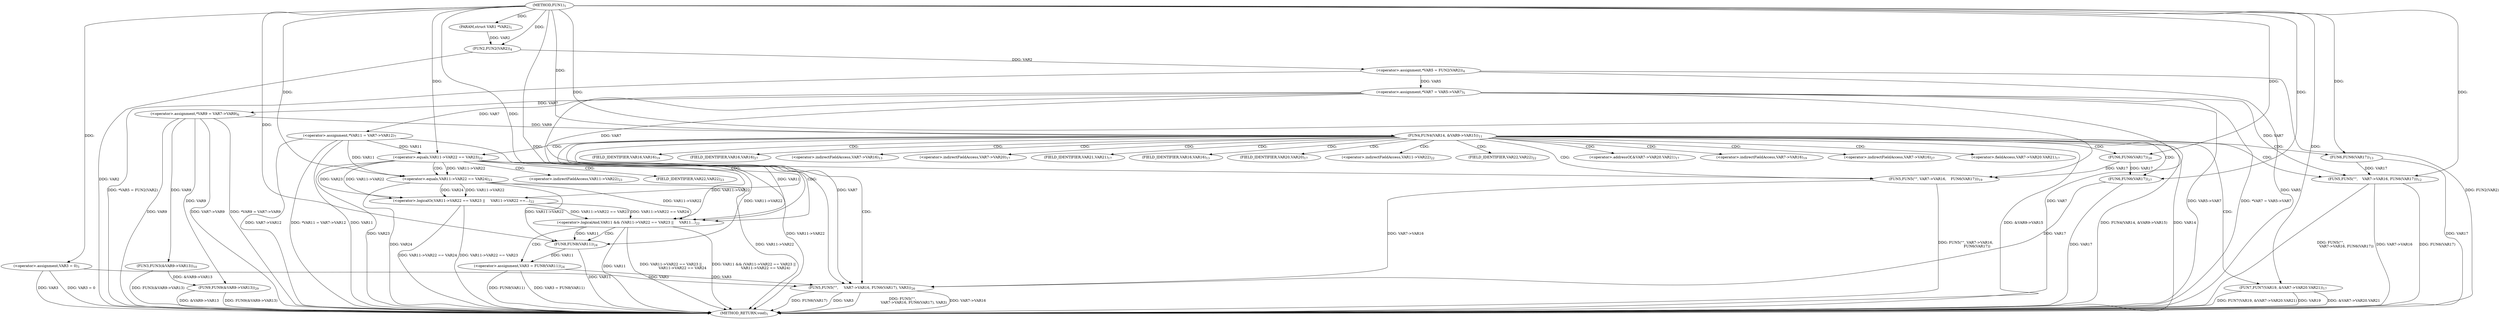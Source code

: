 digraph "FUN1" {  
"8" [label = <(METHOD,FUN1)<SUB>1</SUB>> ]
"107" [label = <(METHOD_RETURN,void)<SUB>1</SUB>> ]
"9" [label = <(PARAM,struct VAR1 *VAR2)<SUB>1</SUB>> ]
"12" [label = <(&lt;operator&gt;.assignment,VAR3 = 0)<SUB>3</SUB>> ]
"16" [label = <(&lt;operator&gt;.assignment,*VAR5 = FUN2(VAR2))<SUB>4</SUB>> ]
"21" [label = <(&lt;operator&gt;.assignment,*VAR7 = VAR5-&gt;VAR7)<SUB>5</SUB>> ]
"27" [label = <(&lt;operator&gt;.assignment,*VAR9 = VAR7-&gt;VAR9)<SUB>6</SUB>> ]
"33" [label = <(&lt;operator&gt;.assignment,*VAR11 = VAR7-&gt;VAR12)<SUB>7</SUB>> ]
"38" [label = <(FUN3,FUN3(&amp;VAR9-&gt;VAR13))<SUB>10</SUB>> ]
"59" [label = <(FUN7,FUN7(VAR19, &amp;VAR7-&gt;VAR20.VAR21))<SUB>17</SUB>> ]
"67" [label = <(FUN5,FUN5(&quot;&quot;, VAR7-&gt;VAR16,
		    FUN6(VAR17)))<SUB>19</SUB>> ]
"93" [label = <(FUN5,FUN5(&quot;&quot;,
 		    VAR7-&gt;VAR16, FUN6(VAR17), VAR3))<SUB>26</SUB>> ]
"102" [label = <(FUN9,FUN9(&amp;VAR9-&gt;VAR13))<SUB>29</SUB>> ]
"44" [label = <(FUN4,FUN4(VAR14, &amp;VAR9-&gt;VAR15))<SUB>11</SUB>> ]
"75" [label = <(&lt;operator&gt;.logicalAnd,VAR11 &amp;&amp; (VAR11-&gt;VAR22 == VAR23 ||
		     VAR11...)<SUB>22</SUB>> ]
"18" [label = <(FUN2,FUN2(VAR2))<SUB>4</SUB>> ]
"51" [label = <(FUN5,FUN5(&quot;&quot;,
			    VAR7-&gt;VAR16, FUN6(VAR17)))<SUB>12</SUB>> ]
"72" [label = <(FUN6,FUN6(VAR17))<SUB>20</SUB>> ]
"89" [label = <(&lt;operator&gt;.assignment,VAR3 = FUN8(VAR11))<SUB>24</SUB>> ]
"98" [label = <(FUN6,FUN6(VAR17))<SUB>27</SUB>> ]
"77" [label = <(&lt;operator&gt;.logicalOr,VAR11-&gt;VAR22 == VAR23 ||
		     VAR11-&gt;VAR22 ==...)<SUB>22</SUB>> ]
"56" [label = <(FUN6,FUN6(VAR17))<SUB>13</SUB>> ]
"78" [label = <(&lt;operator&gt;.equals,VAR11-&gt;VAR22 == VAR23)<SUB>22</SUB>> ]
"83" [label = <(&lt;operator&gt;.equals,VAR11-&gt;VAR22 == VAR24)<SUB>23</SUB>> ]
"91" [label = <(FUN8,FUN8(VAR11))<SUB>24</SUB>> ]
"61" [label = <(&lt;operator&gt;.addressOf,&amp;VAR7-&gt;VAR20.VAR21)<SUB>17</SUB>> ]
"69" [label = <(&lt;operator&gt;.indirectFieldAccess,VAR7-&gt;VAR16)<SUB>19</SUB>> ]
"95" [label = <(&lt;operator&gt;.indirectFieldAccess,VAR7-&gt;VAR16)<SUB>27</SUB>> ]
"62" [label = <(&lt;operator&gt;.fieldAccess,VAR7-&gt;VAR20.VAR21)<SUB>17</SUB>> ]
"71" [label = <(FIELD_IDENTIFIER,VAR16,VAR16)<SUB>19</SUB>> ]
"97" [label = <(FIELD_IDENTIFIER,VAR16,VAR16)<SUB>27</SUB>> ]
"53" [label = <(&lt;operator&gt;.indirectFieldAccess,VAR7-&gt;VAR16)<SUB>13</SUB>> ]
"63" [label = <(&lt;operator&gt;.indirectFieldAccess,VAR7-&gt;VAR20)<SUB>17</SUB>> ]
"66" [label = <(FIELD_IDENTIFIER,VAR21,VAR21)<SUB>17</SUB>> ]
"55" [label = <(FIELD_IDENTIFIER,VAR16,VAR16)<SUB>13</SUB>> ]
"65" [label = <(FIELD_IDENTIFIER,VAR20,VAR20)<SUB>17</SUB>> ]
"79" [label = <(&lt;operator&gt;.indirectFieldAccess,VAR11-&gt;VAR22)<SUB>22</SUB>> ]
"84" [label = <(&lt;operator&gt;.indirectFieldAccess,VAR11-&gt;VAR22)<SUB>23</SUB>> ]
"81" [label = <(FIELD_IDENTIFIER,VAR22,VAR22)<SUB>22</SUB>> ]
"86" [label = <(FIELD_IDENTIFIER,VAR22,VAR22)<SUB>23</SUB>> ]
  "12" -> "107"  [ label = "DDG: VAR3"] 
  "12" -> "107"  [ label = "DDG: VAR3 = 0"] 
  "16" -> "107"  [ label = "DDG: VAR5"] 
  "18" -> "107"  [ label = "DDG: VAR2"] 
  "16" -> "107"  [ label = "DDG: FUN2(VAR2)"] 
  "16" -> "107"  [ label = "DDG: *VAR5 = FUN2(VAR2)"] 
  "21" -> "107"  [ label = "DDG: VAR7"] 
  "21" -> "107"  [ label = "DDG: VAR5-&gt;VAR7"] 
  "21" -> "107"  [ label = "DDG: *VAR7 = VAR5-&gt;VAR7"] 
  "27" -> "107"  [ label = "DDG: VAR9"] 
  "27" -> "107"  [ label = "DDG: VAR7-&gt;VAR9"] 
  "27" -> "107"  [ label = "DDG: *VAR9 = VAR7-&gt;VAR9"] 
  "33" -> "107"  [ label = "DDG: VAR11"] 
  "33" -> "107"  [ label = "DDG: VAR7-&gt;VAR12"] 
  "33" -> "107"  [ label = "DDG: *VAR11 = VAR7-&gt;VAR12"] 
  "38" -> "107"  [ label = "DDG: FUN3(&amp;VAR9-&gt;VAR13)"] 
  "44" -> "107"  [ label = "DDG: &amp;VAR9-&gt;VAR15"] 
  "44" -> "107"  [ label = "DDG: FUN4(VAR14, &amp;VAR9-&gt;VAR15)"] 
  "59" -> "107"  [ label = "DDG: &amp;VAR7-&gt;VAR20.VAR21"] 
  "59" -> "107"  [ label = "DDG: FUN7(VAR19, &amp;VAR7-&gt;VAR20.VAR21)"] 
  "67" -> "107"  [ label = "DDG: FUN5(&quot;&quot;, VAR7-&gt;VAR16,
		    FUN6(VAR17))"] 
  "75" -> "107"  [ label = "DDG: VAR11"] 
  "78" -> "107"  [ label = "DDG: VAR11-&gt;VAR22"] 
  "77" -> "107"  [ label = "DDG: VAR11-&gt;VAR22 == VAR23"] 
  "83" -> "107"  [ label = "DDG: VAR11-&gt;VAR22"] 
  "77" -> "107"  [ label = "DDG: VAR11-&gt;VAR22 == VAR24"] 
  "75" -> "107"  [ label = "DDG: VAR11-&gt;VAR22 == VAR23 ||
		     VAR11-&gt;VAR22 == VAR24"] 
  "75" -> "107"  [ label = "DDG: VAR11 &amp;&amp; (VAR11-&gt;VAR22 == VAR23 ||
		     VAR11-&gt;VAR22 == VAR24)"] 
  "91" -> "107"  [ label = "DDG: VAR11"] 
  "89" -> "107"  [ label = "DDG: FUN8(VAR11)"] 
  "89" -> "107"  [ label = "DDG: VAR3 = FUN8(VAR11)"] 
  "93" -> "107"  [ label = "DDG: VAR7-&gt;VAR16"] 
  "98" -> "107"  [ label = "DDG: VAR17"] 
  "93" -> "107"  [ label = "DDG: FUN6(VAR17)"] 
  "93" -> "107"  [ label = "DDG: VAR3"] 
  "93" -> "107"  [ label = "DDG: FUN5(&quot;&quot;,
 		    VAR7-&gt;VAR16, FUN6(VAR17), VAR3)"] 
  "51" -> "107"  [ label = "DDG: VAR7-&gt;VAR16"] 
  "56" -> "107"  [ label = "DDG: VAR17"] 
  "51" -> "107"  [ label = "DDG: FUN6(VAR17)"] 
  "51" -> "107"  [ label = "DDG: FUN5(&quot;&quot;,
			    VAR7-&gt;VAR16, FUN6(VAR17))"] 
  "102" -> "107"  [ label = "DDG: &amp;VAR9-&gt;VAR13"] 
  "102" -> "107"  [ label = "DDG: FUN9(&amp;VAR9-&gt;VAR13)"] 
  "44" -> "107"  [ label = "DDG: VAR14"] 
  "78" -> "107"  [ label = "DDG: VAR23"] 
  "83" -> "107"  [ label = "DDG: VAR24"] 
  "59" -> "107"  [ label = "DDG: VAR19"] 
  "8" -> "9"  [ label = "DDG: "] 
  "8" -> "12"  [ label = "DDG: "] 
  "18" -> "16"  [ label = "DDG: VAR2"] 
  "16" -> "21"  [ label = "DDG: VAR5"] 
  "21" -> "27"  [ label = "DDG: VAR7"] 
  "21" -> "33"  [ label = "DDG: VAR7"] 
  "27" -> "38"  [ label = "DDG: VAR9"] 
  "8" -> "59"  [ label = "DDG: "] 
  "8" -> "67"  [ label = "DDG: "] 
  "21" -> "67"  [ label = "DDG: VAR7"] 
  "72" -> "67"  [ label = "DDG: VAR17"] 
  "8" -> "93"  [ label = "DDG: "] 
  "21" -> "93"  [ label = "DDG: VAR7"] 
  "67" -> "93"  [ label = "DDG: VAR7-&gt;VAR16"] 
  "98" -> "93"  [ label = "DDG: VAR17"] 
  "12" -> "93"  [ label = "DDG: VAR3"] 
  "89" -> "93"  [ label = "DDG: VAR3"] 
  "38" -> "102"  [ label = "DDG: &amp;VAR9-&gt;VAR13"] 
  "27" -> "102"  [ label = "DDG: VAR9"] 
  "9" -> "18"  [ label = "DDG: VAR2"] 
  "8" -> "18"  [ label = "DDG: "] 
  "8" -> "44"  [ label = "DDG: "] 
  "27" -> "44"  [ label = "DDG: VAR9"] 
  "8" -> "72"  [ label = "DDG: "] 
  "33" -> "75"  [ label = "DDG: VAR11"] 
  "78" -> "75"  [ label = "DDG: VAR11-&gt;VAR22"] 
  "83" -> "75"  [ label = "DDG: VAR11-&gt;VAR22"] 
  "8" -> "75"  [ label = "DDG: "] 
  "77" -> "75"  [ label = "DDG: VAR11-&gt;VAR22 == VAR23"] 
  "77" -> "75"  [ label = "DDG: VAR11-&gt;VAR22 == VAR24"] 
  "91" -> "89"  [ label = "DDG: VAR11"] 
  "72" -> "98"  [ label = "DDG: VAR17"] 
  "8" -> "98"  [ label = "DDG: "] 
  "8" -> "51"  [ label = "DDG: "] 
  "21" -> "51"  [ label = "DDG: VAR7"] 
  "56" -> "51"  [ label = "DDG: VAR17"] 
  "78" -> "77"  [ label = "DDG: VAR11-&gt;VAR22"] 
  "78" -> "77"  [ label = "DDG: VAR23"] 
  "83" -> "77"  [ label = "DDG: VAR11-&gt;VAR22"] 
  "83" -> "77"  [ label = "DDG: VAR24"] 
  "8" -> "56"  [ label = "DDG: "] 
  "33" -> "78"  [ label = "DDG: VAR11"] 
  "8" -> "78"  [ label = "DDG: "] 
  "33" -> "83"  [ label = "DDG: VAR11"] 
  "78" -> "83"  [ label = "DDG: VAR11-&gt;VAR22"] 
  "8" -> "83"  [ label = "DDG: "] 
  "75" -> "91"  [ label = "DDG: VAR11"] 
  "78" -> "91"  [ label = "DDG: VAR11-&gt;VAR22"] 
  "83" -> "91"  [ label = "DDG: VAR11-&gt;VAR22"] 
  "8" -> "91"  [ label = "DDG: "] 
  "44" -> "51"  [ label = "CDG: "] 
  "44" -> "66"  [ label = "CDG: "] 
  "44" -> "98"  [ label = "CDG: "] 
  "44" -> "75"  [ label = "CDG: "] 
  "44" -> "72"  [ label = "CDG: "] 
  "44" -> "56"  [ label = "CDG: "] 
  "44" -> "69"  [ label = "CDG: "] 
  "44" -> "67"  [ label = "CDG: "] 
  "44" -> "95"  [ label = "CDG: "] 
  "44" -> "65"  [ label = "CDG: "] 
  "44" -> "59"  [ label = "CDG: "] 
  "44" -> "97"  [ label = "CDG: "] 
  "44" -> "93"  [ label = "CDG: "] 
  "44" -> "61"  [ label = "CDG: "] 
  "44" -> "71"  [ label = "CDG: "] 
  "44" -> "53"  [ label = "CDG: "] 
  "44" -> "63"  [ label = "CDG: "] 
  "44" -> "55"  [ label = "CDG: "] 
  "44" -> "62"  [ label = "CDG: "] 
  "44" -> "77"  [ label = "CDG: "] 
  "44" -> "81"  [ label = "CDG: "] 
  "44" -> "79"  [ label = "CDG: "] 
  "44" -> "78"  [ label = "CDG: "] 
  "75" -> "89"  [ label = "CDG: "] 
  "75" -> "91"  [ label = "CDG: "] 
  "78" -> "84"  [ label = "CDG: "] 
  "78" -> "83"  [ label = "CDG: "] 
  "78" -> "86"  [ label = "CDG: "] 
}
